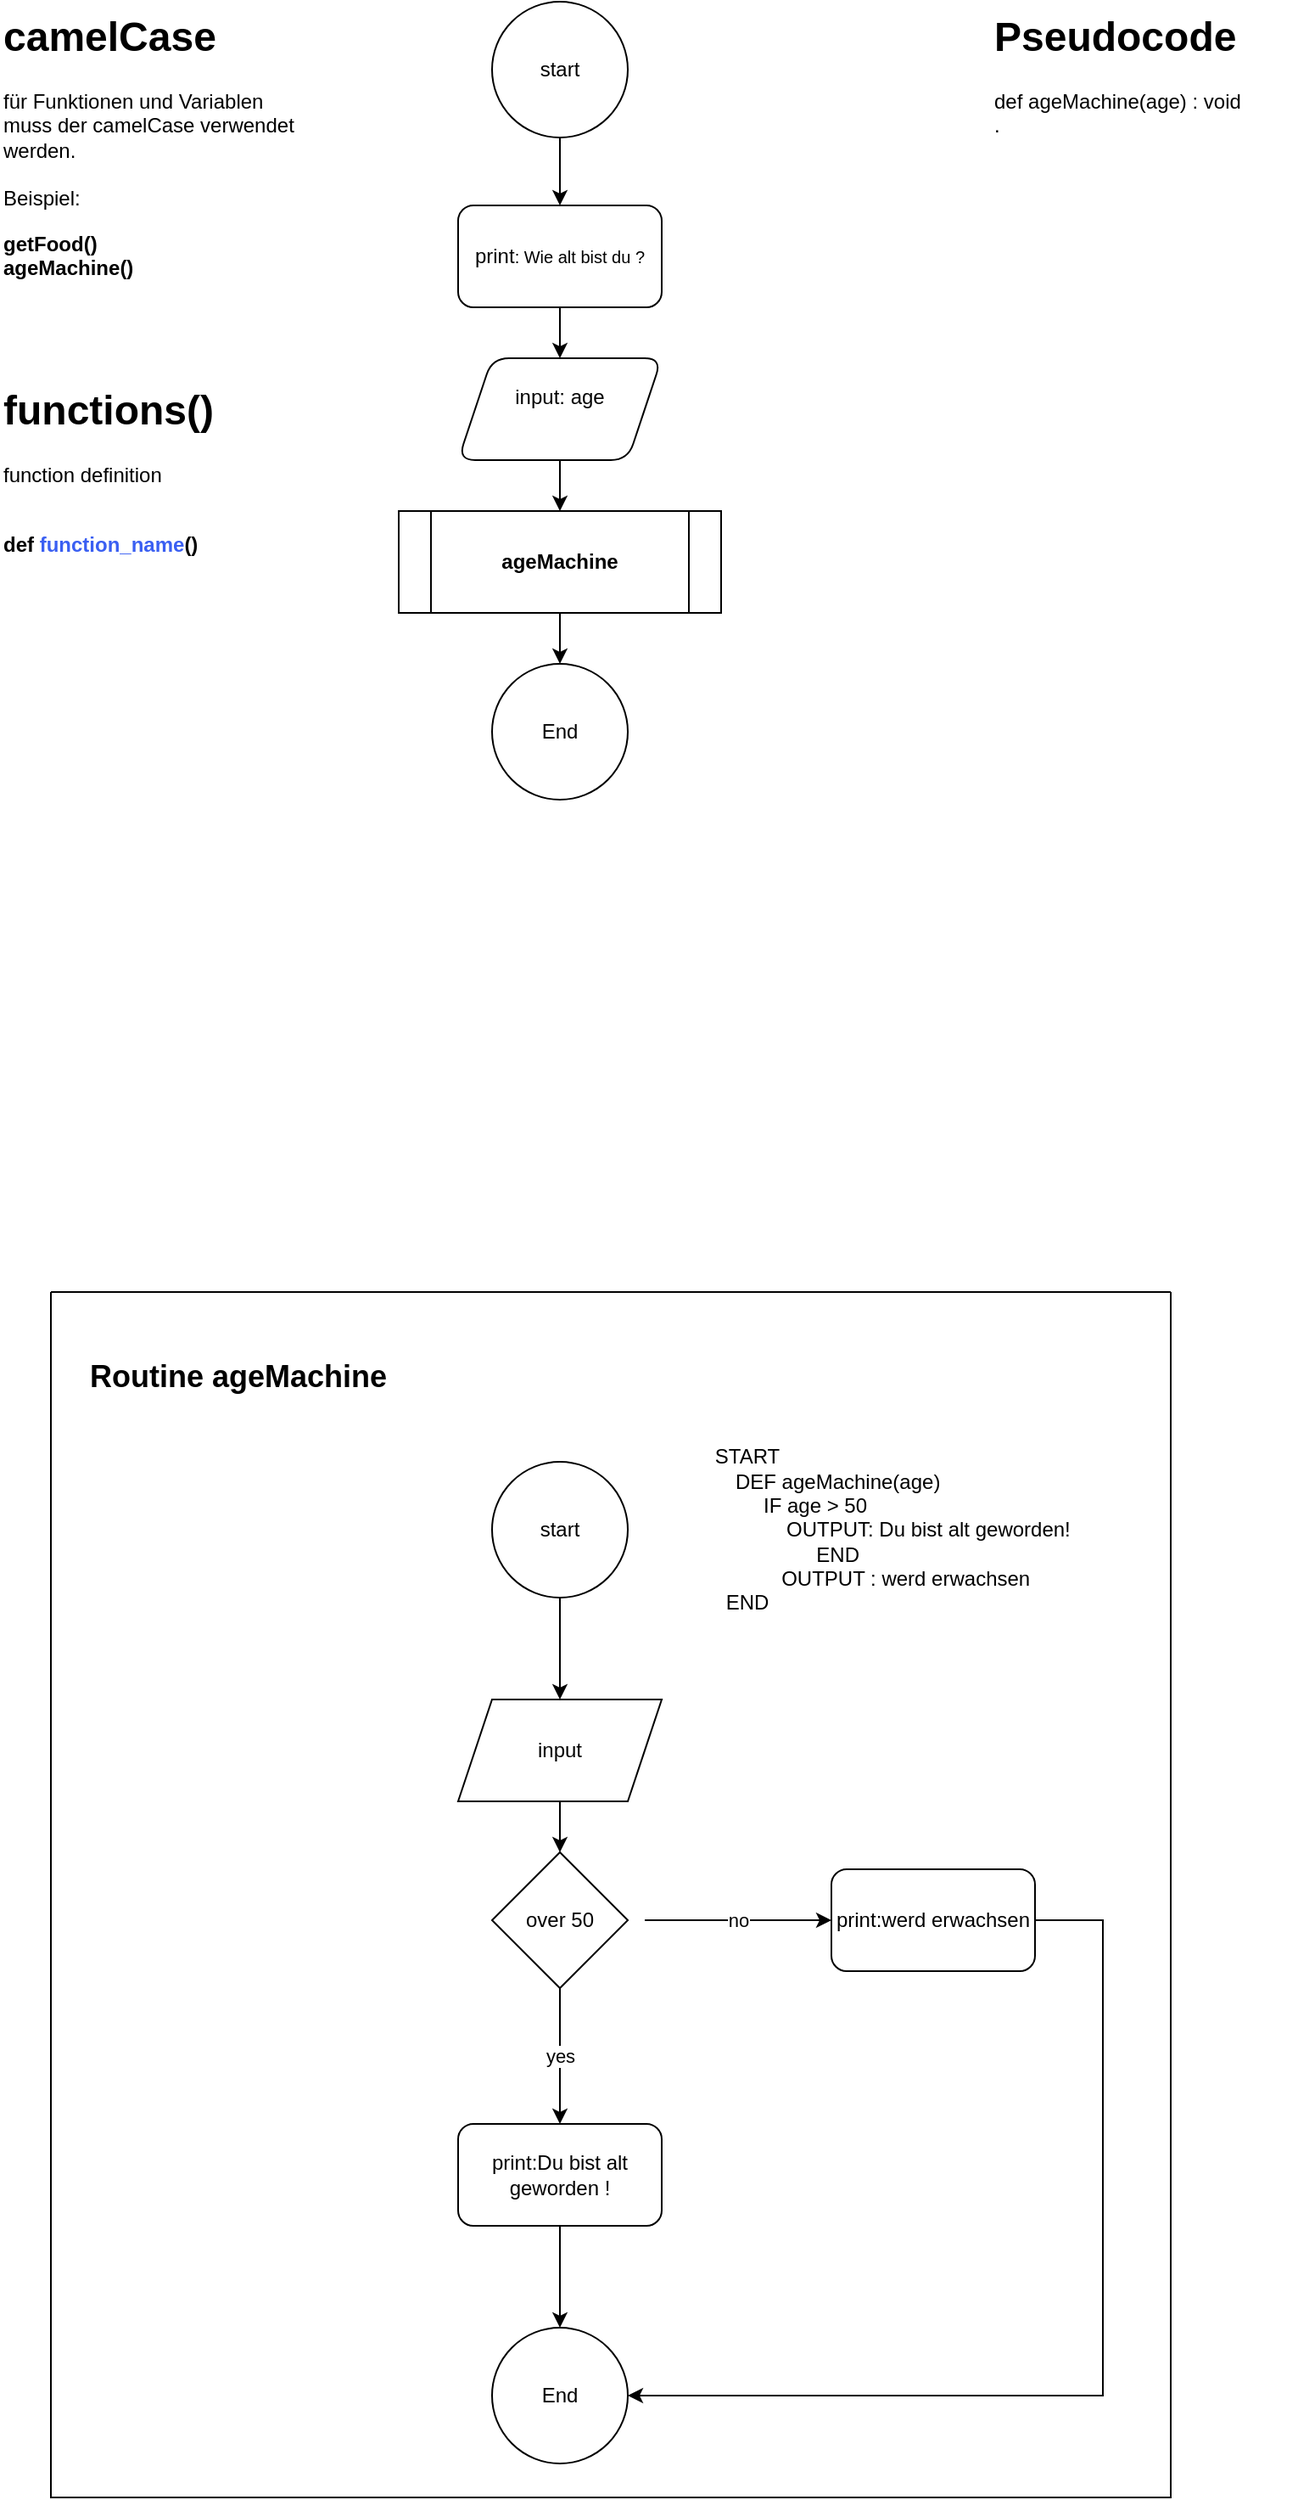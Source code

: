 <mxfile version="28.1.2">
  <diagram name="Seite-1" id="OzDtvHxbP2ZBIjqmo855">
    <mxGraphModel dx="2253" dy="841" grid="1" gridSize="10" guides="1" tooltips="1" connect="1" arrows="1" fold="1" page="1" pageScale="1" pageWidth="827" pageHeight="1169" math="0" shadow="0">
      <root>
        <mxCell id="0" />
        <mxCell id="1" parent="0" />
        <mxCell id="UwqMCUlQMxzJFH3TgGlK-1" value="start" style="ellipse;whiteSpace=wrap;html=1;aspect=fixed;" parent="1" vertex="1">
          <mxGeometry x="120" y="40" width="80" height="80" as="geometry" />
        </mxCell>
        <mxCell id="UwqMCUlQMxzJFH3TgGlK-2" value="End" style="ellipse;whiteSpace=wrap;html=1;aspect=fixed;" parent="1" vertex="1">
          <mxGeometry x="120" y="430" width="80" height="80" as="geometry" />
        </mxCell>
        <mxCell id="rrF1XizK0cbVHLmlE8O0-27" value="" style="edgeStyle=orthogonalEdgeStyle;rounded=0;orthogonalLoop=1;jettySize=auto;html=1;" edge="1" parent="1" source="UwqMCUlQMxzJFH3TgGlK-4" target="rrF1XizK0cbVHLmlE8O0-26">
          <mxGeometry relative="1" as="geometry" />
        </mxCell>
        <mxCell id="UwqMCUlQMxzJFH3TgGlK-4" value="print&lt;span style=&quot;font-size: 10px;&quot;&gt;: Wie alt bist du ?&lt;/span&gt;" style="rounded=1;whiteSpace=wrap;html=1;" parent="1" vertex="1">
          <mxGeometry x="100" y="160" width="120" height="60" as="geometry" />
        </mxCell>
        <mxCell id="UwqMCUlQMxzJFH3TgGlK-15" value="" style="endArrow=classic;html=1;rounded=0;entryX=0.5;entryY=0;entryDx=0;entryDy=0;" parent="1" edge="1">
          <mxGeometry width="50" height="50" relative="1" as="geometry">
            <mxPoint x="160" y="120" as="sourcePoint" />
            <mxPoint x="160" y="160" as="targetPoint" />
          </mxGeometry>
        </mxCell>
        <mxCell id="rrF1XizK0cbVHLmlE8O0-1" value="&lt;h1 style=&quot;margin-top: 0px;&quot;&gt;functions()&lt;/h1&gt;&lt;p&gt;function definition&lt;/p&gt;&lt;p&gt;&lt;br&gt;&lt;b&gt;def&lt;font style=&quot;color: light-dark(rgb(58, 95, 242), rgb(237, 237, 237));&quot;&gt; function_name&lt;/font&gt;()&lt;/b&gt;&lt;/p&gt;" style="text;html=1;whiteSpace=wrap;overflow=hidden;rounded=0;" vertex="1" parent="1">
          <mxGeometry x="-170" y="260" width="180" height="120" as="geometry" />
        </mxCell>
        <mxCell id="rrF1XizK0cbVHLmlE8O0-2" value="&lt;h1 style=&quot;margin-top: 0px;&quot;&gt;camelCase&lt;/h1&gt;&lt;p&gt;für Funktionen und Variablen muss der camelCase verwendet werden.&lt;br&gt;&lt;br&gt;Beispiel:&lt;/p&gt;&lt;p&gt;&lt;b&gt;getFood()&lt;br&gt;ageMachine()&lt;/b&gt;&lt;/p&gt;" style="text;html=1;whiteSpace=wrap;overflow=hidden;rounded=0;" vertex="1" parent="1">
          <mxGeometry x="-170" y="40" width="180" height="190" as="geometry" />
        </mxCell>
        <mxCell id="rrF1XizK0cbVHLmlE8O0-3" value="&lt;h1 style=&quot;margin-top: 0px;&quot;&gt;Pseudocode&lt;/h1&gt;&lt;p&gt;def ageMachine(age) : void&lt;br&gt;&lt;span style=&quot;background-color: transparent; color: light-dark(rgb(0, 0, 0), rgb(255, 255, 255));&quot;&gt;.&lt;/span&gt;&lt;/p&gt;" style="text;html=1;whiteSpace=wrap;overflow=hidden;rounded=0;" vertex="1" parent="1">
          <mxGeometry x="414" y="40" width="180" height="120" as="geometry" />
        </mxCell>
        <mxCell id="rrF1XizK0cbVHLmlE8O0-5" value="End" style="ellipse;whiteSpace=wrap;html=1;aspect=fixed;" vertex="1" parent="1">
          <mxGeometry x="120" y="1410" width="80" height="80" as="geometry" />
        </mxCell>
        <mxCell id="rrF1XizK0cbVHLmlE8O0-9" value="over 50" style="rhombus;whiteSpace=wrap;html=1;" vertex="1" parent="1">
          <mxGeometry x="120" y="1130" width="80" height="80" as="geometry" />
        </mxCell>
        <mxCell id="rrF1XizK0cbVHLmlE8O0-10" value="yes" style="endArrow=classic;html=1;rounded=0;exitX=0.5;exitY=1;exitDx=0;exitDy=0;" edge="1" parent="1" source="rrF1XizK0cbVHLmlE8O0-9">
          <mxGeometry width="50" height="50" relative="1" as="geometry">
            <mxPoint x="700" y="1230" as="sourcePoint" />
            <mxPoint x="160" y="1290" as="targetPoint" />
          </mxGeometry>
        </mxCell>
        <mxCell id="rrF1XizK0cbVHLmlE8O0-11" value="no" style="endArrow=classic;html=1;rounded=0;" edge="1" parent="1">
          <mxGeometry width="50" height="50" relative="1" as="geometry">
            <mxPoint x="210" y="1170" as="sourcePoint" />
            <mxPoint x="320" y="1170" as="targetPoint" />
          </mxGeometry>
        </mxCell>
        <mxCell id="rrF1XizK0cbVHLmlE8O0-12" value="print:werd erwachsen" style="rounded=1;whiteSpace=wrap;html=1;" vertex="1" parent="1">
          <mxGeometry x="320" y="1140" width="120" height="60" as="geometry" />
        </mxCell>
        <mxCell id="rrF1XizK0cbVHLmlE8O0-13" value="print:Du bist alt geworden !" style="rounded=1;whiteSpace=wrap;html=1;" vertex="1" parent="1">
          <mxGeometry x="100" y="1290" width="120" height="60" as="geometry" />
        </mxCell>
        <mxCell id="rrF1XizK0cbVHLmlE8O0-14" value="" style="endArrow=classic;html=1;rounded=0;entryX=0.5;entryY=0;entryDx=0;entryDy=0;" edge="1" parent="1" target="rrF1XizK0cbVHLmlE8O0-5">
          <mxGeometry width="50" height="50" relative="1" as="geometry">
            <mxPoint x="160" y="1350" as="sourcePoint" />
            <mxPoint x="210" y="1300" as="targetPoint" />
          </mxGeometry>
        </mxCell>
        <mxCell id="rrF1XizK0cbVHLmlE8O0-15" value="" style="endArrow=classic;html=1;rounded=0;entryX=1;entryY=0.5;entryDx=0;entryDy=0;" edge="1" parent="1" target="rrF1XizK0cbVHLmlE8O0-5">
          <mxGeometry width="50" height="50" relative="1" as="geometry">
            <mxPoint x="440" y="1170" as="sourcePoint" />
            <mxPoint x="490" y="1120" as="targetPoint" />
            <Array as="points">
              <mxPoint x="480" y="1170" />
              <mxPoint x="480" y="1450" />
            </Array>
          </mxGeometry>
        </mxCell>
        <mxCell id="rrF1XizK0cbVHLmlE8O0-20" value="" style="swimlane;startSize=0;" vertex="1" parent="1">
          <mxGeometry x="-140" y="800" width="660" height="710" as="geometry" />
        </mxCell>
        <mxCell id="rrF1XizK0cbVHLmlE8O0-21" value="&lt;b&gt;&lt;font style=&quot;font-size: 18px;&quot;&gt;Routine ageMachine&lt;/font&gt;&lt;/b&gt;" style="text;html=1;align=center;verticalAlign=middle;resizable=0;points=[];autosize=1;strokeColor=none;fillColor=none;" vertex="1" parent="rrF1XizK0cbVHLmlE8O0-20">
          <mxGeometry x="10" y="30" width="200" height="40" as="geometry" />
        </mxCell>
        <mxCell id="rrF1XizK0cbVHLmlE8O0-6" value="input" style="shape=parallelogram;perimeter=parallelogramPerimeter;whiteSpace=wrap;html=1;fixedSize=1;" vertex="1" parent="rrF1XizK0cbVHLmlE8O0-20">
          <mxGeometry x="240" y="240" width="120" height="60" as="geometry" />
        </mxCell>
        <mxCell id="rrF1XizK0cbVHLmlE8O0-23" value="" style="edgeStyle=orthogonalEdgeStyle;rounded=0;orthogonalLoop=1;jettySize=auto;html=1;" edge="1" parent="rrF1XizK0cbVHLmlE8O0-20" source="rrF1XizK0cbVHLmlE8O0-4" target="rrF1XizK0cbVHLmlE8O0-6">
          <mxGeometry relative="1" as="geometry" />
        </mxCell>
        <mxCell id="rrF1XizK0cbVHLmlE8O0-4" value="start" style="ellipse;whiteSpace=wrap;html=1;aspect=fixed;" vertex="1" parent="rrF1XizK0cbVHLmlE8O0-20">
          <mxGeometry x="260" y="100" width="80" height="80" as="geometry" />
        </mxCell>
        <mxCell id="rrF1XizK0cbVHLmlE8O0-30" value="START&lt;div&gt;&lt;span style=&quot;white-space: pre;&quot;&gt;&#x9;&lt;span style=&quot;white-space: pre;&quot;&gt;&#x9;&lt;/span&gt;&lt;span style=&quot;white-space: pre;&quot;&gt;&#x9;&lt;/span&gt;&lt;span style=&quot;white-space: pre;&quot;&gt;&#x9;&lt;/span&gt;&lt;/span&gt;DEF ageMachine(age)&lt;br&gt;&lt;span style=&quot;white-space: pre;&quot;&gt;&#x9;&lt;span style=&quot;white-space: pre;&quot;&gt;&#x9;&lt;/span&gt;&lt;span style=&quot;white-space: pre;&quot;&gt;&#x9;&lt;/span&gt;&lt;/span&gt;IF age &amp;gt; 50&lt;br&gt;&lt;span style=&quot;white-space: pre;&quot;&gt;&#x9;&lt;/span&gt;&lt;span style=&quot;white-space: pre;&quot;&gt;&#x9;&lt;/span&gt;&lt;span style=&quot;white-space: pre;&quot;&gt;&#x9;&lt;/span&gt;&lt;span style=&quot;white-space: pre;&quot;&gt;&#x9;&lt;/span&gt;&lt;span style=&quot;white-space: pre;&quot;&gt;&#x9;&lt;/span&gt;&lt;span style=&quot;white-space: pre;&quot;&gt;&#x9;&lt;/span&gt;&lt;span style=&quot;white-space: pre;&quot;&gt;&#x9;&lt;span style=&quot;white-space: pre;&quot;&gt;&#x9;&lt;/span&gt;&lt;/span&gt;OUTPUT: Du bist alt geworden!&lt;br&gt;&lt;span style=&quot;white-space: pre;&quot;&gt;&#x9;&lt;/span&gt;&lt;span style=&quot;white-space: pre;&quot;&gt;&#x9;&lt;/span&gt;&lt;span style=&quot;white-space: pre;&quot;&gt;&#x9;&lt;/span&gt;&lt;span style=&quot;white-space: pre;&quot;&gt;&#x9;&lt;/span&gt;END&lt;br&gt;&lt;span style=&quot;white-space: pre;&quot;&gt;&#x9;&lt;span style=&quot;white-space: pre;&quot;&gt;&#x9;&lt;/span&gt;&lt;span style=&quot;white-space: pre;&quot;&gt;&#x9;&lt;/span&gt;&lt;span style=&quot;white-space: pre;&quot;&gt;&#x9;&lt;/span&gt;&lt;span style=&quot;white-space: pre;&quot;&gt;&#x9;&lt;span style=&quot;white-space: pre;&quot;&gt;&#x9;&lt;/span&gt;&lt;span style=&quot;white-space: pre;&quot;&gt;&#x9;&lt;/span&gt;&lt;/span&gt;&lt;/span&gt;OUTPUT : werd erwachsen&lt;br&gt;END&lt;/div&gt;" style="text;html=1;align=center;verticalAlign=middle;resizable=0;points=[];autosize=1;strokeColor=none;fillColor=none;" vertex="1" parent="rrF1XizK0cbVHLmlE8O0-20">
          <mxGeometry x="210" y="85" width="400" height="110" as="geometry" />
        </mxCell>
        <mxCell id="rrF1XizK0cbVHLmlE8O0-24" value="" style="edgeStyle=orthogonalEdgeStyle;rounded=0;orthogonalLoop=1;jettySize=auto;html=1;" edge="1" parent="1" source="rrF1XizK0cbVHLmlE8O0-6" target="rrF1XizK0cbVHLmlE8O0-9">
          <mxGeometry relative="1" as="geometry" />
        </mxCell>
        <mxCell id="rrF1XizK0cbVHLmlE8O0-29" value="" style="edgeStyle=orthogonalEdgeStyle;rounded=0;orthogonalLoop=1;jettySize=auto;html=1;" edge="1" parent="1" source="rrF1XizK0cbVHLmlE8O0-25" target="UwqMCUlQMxzJFH3TgGlK-2">
          <mxGeometry relative="1" as="geometry" />
        </mxCell>
        <mxCell id="rrF1XizK0cbVHLmlE8O0-25" value="&lt;b&gt;ageMachine&lt;/b&gt;" style="shape=process;whiteSpace=wrap;html=1;backgroundOutline=1;" vertex="1" parent="1">
          <mxGeometry x="65" y="340" width="190" height="60" as="geometry" />
        </mxCell>
        <mxCell id="rrF1XizK0cbVHLmlE8O0-28" value="" style="edgeStyle=orthogonalEdgeStyle;rounded=0;orthogonalLoop=1;jettySize=auto;html=1;" edge="1" parent="1" source="rrF1XizK0cbVHLmlE8O0-26" target="rrF1XizK0cbVHLmlE8O0-25">
          <mxGeometry relative="1" as="geometry" />
        </mxCell>
        <mxCell id="rrF1XizK0cbVHLmlE8O0-26" value="input: age&lt;div&gt;&lt;br&gt;&lt;/div&gt;" style="shape=parallelogram;perimeter=parallelogramPerimeter;whiteSpace=wrap;html=1;fixedSize=1;rounded=1;" vertex="1" parent="1">
          <mxGeometry x="100" y="250" width="120" height="60" as="geometry" />
        </mxCell>
      </root>
    </mxGraphModel>
  </diagram>
</mxfile>
